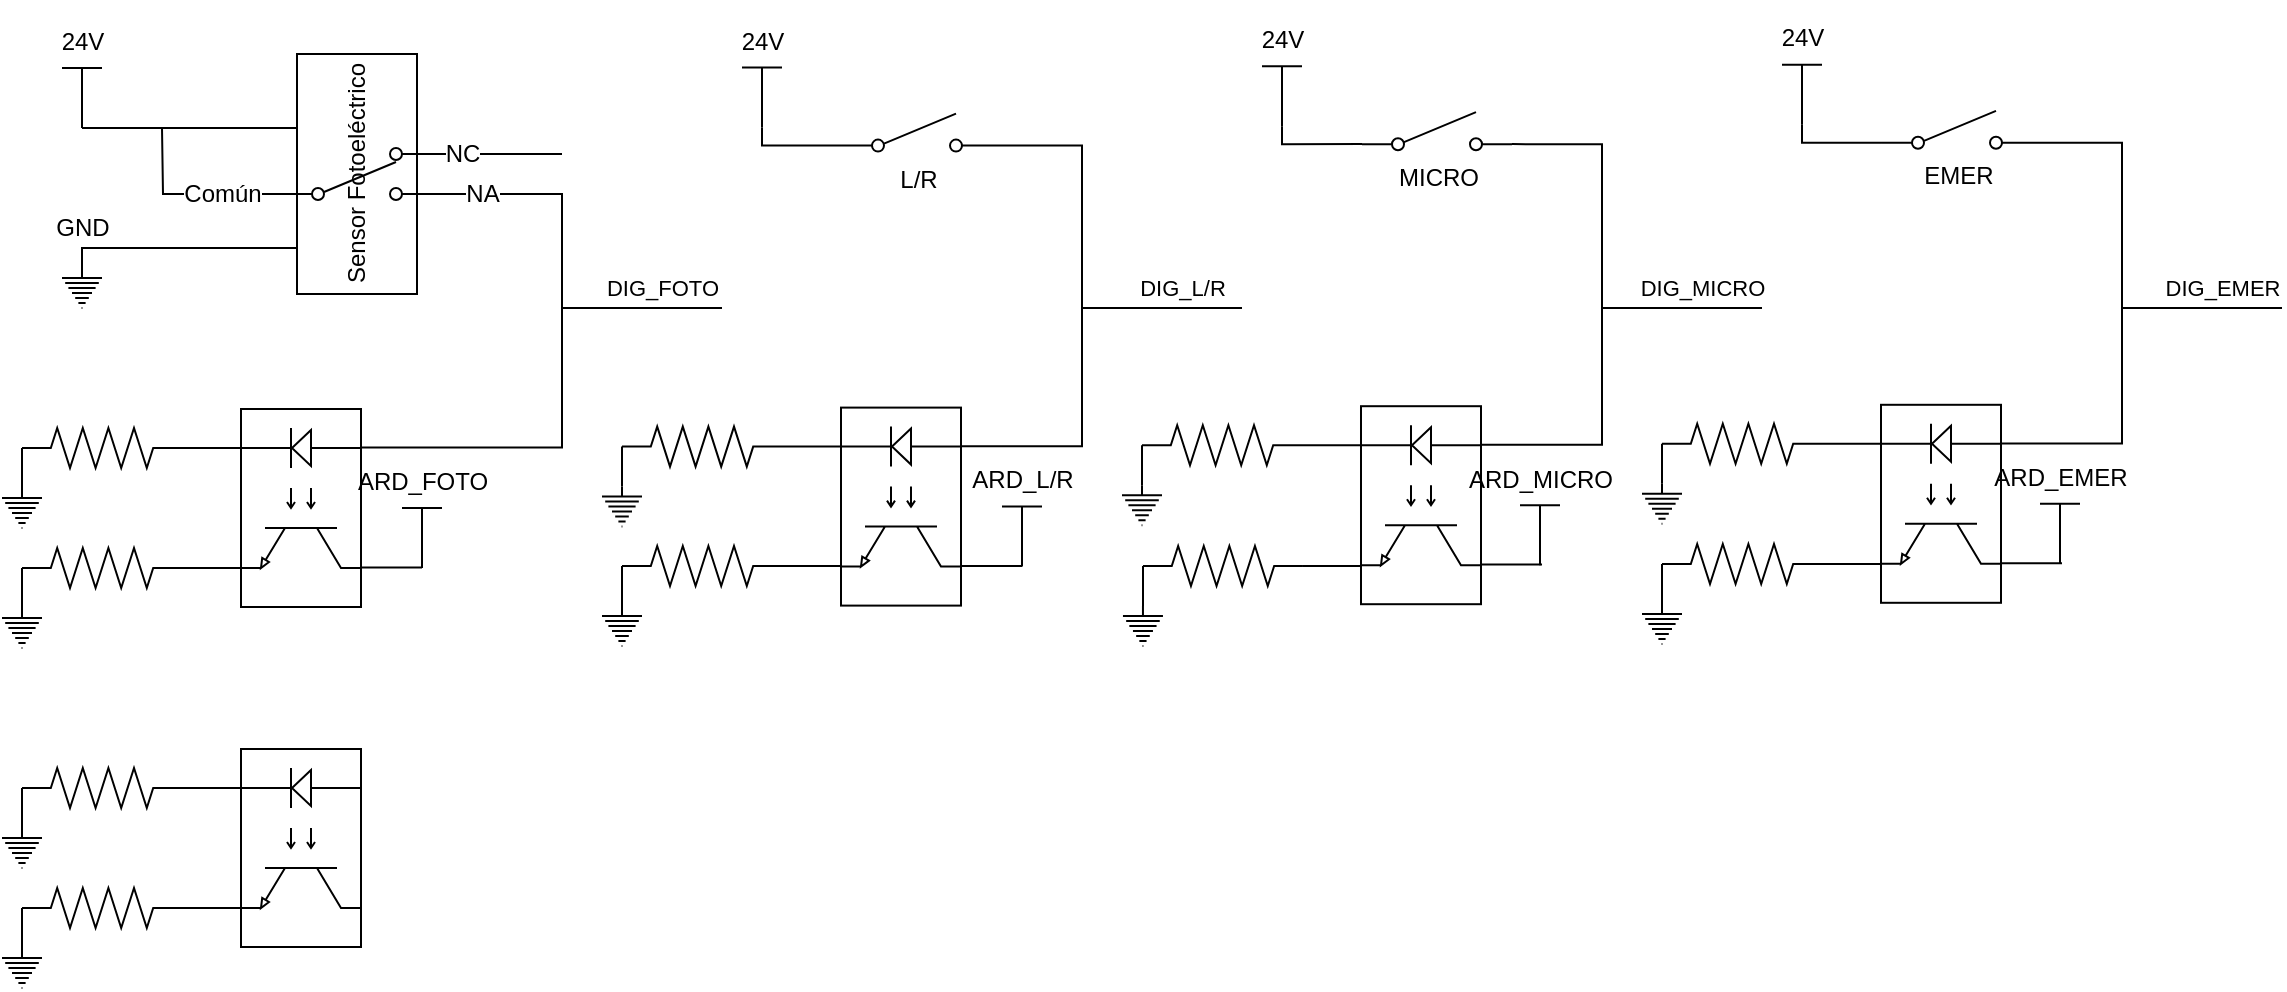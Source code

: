 <mxfile version="15.8.7" type="device"><diagram id="AIFF_1F_mQ_BSEconBB9" name="Página-1"><mxGraphModel dx="865" dy="541" grid="1" gridSize="10" guides="1" tooltips="1" connect="1" arrows="1" fold="1" page="1" pageScale="1" pageWidth="1169" pageHeight="827" math="0" shadow="0"><root><mxCell id="0"/><mxCell id="1" parent="0"/><mxCell id="k7NYewXM-pMXcfqX086f-28" value="Sensor Fotoeléctrico" style="rounded=0;whiteSpace=wrap;html=1;fontSize=12;rotation=-90;" parent="1" vertex="1"><mxGeometry x="157.5" y="103" width="120" height="60" as="geometry"/></mxCell><mxCell id="k7NYewXM-pMXcfqX086f-48" style="edgeStyle=orthogonalEdgeStyle;rounded=0;orthogonalLoop=1;jettySize=auto;html=1;exitX=0.8;exitY=0;exitDx=0;exitDy=0;exitPerimeter=0;fontSize=12;endArrow=none;endFill=0;" parent="1" source="k7NYewXM-pMXcfqX086f-8" edge="1"><mxGeometry relative="1" as="geometry"><mxPoint x="250" y="329.833" as="targetPoint"/></mxGeometry></mxCell><mxCell id="k7NYewXM-pMXcfqX086f-8" value="" style="verticalLabelPosition=bottom;shadow=0;dashed=0;align=center;html=1;verticalAlign=top;shape=mxgraph.electrical.opto_electronics.opto-coupler;rotation=90;" parent="1" vertex="1"><mxGeometry x="140" y="270" width="99" height="60" as="geometry"/></mxCell><mxCell id="k7NYewXM-pMXcfqX086f-43" style="edgeStyle=orthogonalEdgeStyle;rounded=0;orthogonalLoop=1;jettySize=auto;html=1;entryX=0;entryY=0.5;entryDx=0;entryDy=0;entryPerimeter=0;fontSize=12;endArrow=none;endFill=0;" parent="1" source="k7NYewXM-pMXcfqX086f-14" target="k7NYewXM-pMXcfqX086f-37" edge="1"><mxGeometry relative="1" as="geometry"/></mxCell><mxCell id="k7NYewXM-pMXcfqX086f-14" value="" style="pointerEvents=1;verticalLabelPosition=bottom;shadow=0;dashed=0;align=center;html=1;verticalAlign=top;shape=mxgraph.electrical.signal_sources.protective_earth;" parent="1" vertex="1"><mxGeometry x="40" y="290" width="20" height="20" as="geometry"/></mxCell><mxCell id="k7NYewXM-pMXcfqX086f-25" value="NA" style="edgeStyle=orthogonalEdgeStyle;rounded=0;orthogonalLoop=1;jettySize=auto;html=1;exitX=1;exitY=0.885;exitDx=0;exitDy=0;exitPerimeter=0;fontSize=12;endArrow=none;endFill=0;entryX=0.195;entryY=0;entryDx=0;entryDy=0;entryPerimeter=0;" parent="1" source="k7NYewXM-pMXcfqX086f-24" target="k7NYewXM-pMXcfqX086f-8" edge="1"><mxGeometry x="-0.826" relative="1" as="geometry"><mxPoint x="320" y="250" as="targetPoint"/><Array as="points"><mxPoint x="320" y="143"/><mxPoint x="320" y="270"/></Array><mxPoint as="offset"/></mxGeometry></mxCell><mxCell id="k7NYewXM-pMXcfqX086f-26" value="NC" style="edgeStyle=orthogonalEdgeStyle;rounded=0;orthogonalLoop=1;jettySize=auto;html=1;exitX=1;exitY=0.115;exitDx=0;exitDy=0;exitPerimeter=0;fontSize=12;endArrow=none;endFill=0;" parent="1" source="k7NYewXM-pMXcfqX086f-24" edge="1"><mxGeometry x="-0.538" relative="1" as="geometry"><mxPoint x="320" y="123" as="targetPoint"/><mxPoint as="offset"/></mxGeometry></mxCell><mxCell id="k7NYewXM-pMXcfqX086f-27" value="Común" style="edgeStyle=orthogonalEdgeStyle;rounded=0;orthogonalLoop=1;jettySize=auto;html=1;exitX=0;exitY=0.885;exitDx=0;exitDy=0;exitPerimeter=0;fontSize=12;endArrow=none;endFill=0;" parent="1" source="k7NYewXM-pMXcfqX086f-24" edge="1"><mxGeometry x="-0.355" relative="1" as="geometry"><mxPoint x="120" y="110" as="targetPoint"/><mxPoint as="offset"/></mxGeometry></mxCell><mxCell id="k7NYewXM-pMXcfqX086f-24" value="" style="pointerEvents=1;verticalLabelPosition=bottom;shadow=0;dashed=0;align=center;html=1;verticalAlign=top;shape=mxgraph.electrical.electro-mechanical.2-way_switch;fontSize=12;" parent="1" vertex="1"><mxGeometry x="180" y="120" width="75" height="26" as="geometry"/></mxCell><mxCell id="k7NYewXM-pMXcfqX086f-33" style="edgeStyle=orthogonalEdgeStyle;rounded=0;orthogonalLoop=1;jettySize=auto;html=1;exitX=0.5;exitY=0;exitDx=0;exitDy=0;exitPerimeter=0;entryX=0.75;entryY=0;entryDx=0;entryDy=0;fontSize=12;endArrow=none;endFill=0;" parent="1" source="k7NYewXM-pMXcfqX086f-32" target="k7NYewXM-pMXcfqX086f-28" edge="1"><mxGeometry relative="1" as="geometry"><Array as="points"><mxPoint x="80" y="110"/><mxPoint x="188" y="110"/></Array></mxGeometry></mxCell><mxCell id="k7NYewXM-pMXcfqX086f-32" value="&lt;font style=&quot;font-size: 12px&quot;&gt;24V&lt;/font&gt;" style="verticalLabelPosition=top;verticalAlign=bottom;shape=mxgraph.electrical.signal_sources.vdd;shadow=0;dashed=0;align=center;strokeWidth=1;fontSize=24;html=1;flipV=1;" parent="1" vertex="1"><mxGeometry x="70" y="80" width="20" height="30" as="geometry"/></mxCell><mxCell id="k7NYewXM-pMXcfqX086f-36" value="GND" style="edgeStyle=orthogonalEdgeStyle;rounded=0;orthogonalLoop=1;jettySize=auto;html=1;exitX=0.5;exitY=0;exitDx=0;exitDy=0;exitPerimeter=0;entryX=0.25;entryY=0;entryDx=0;entryDy=0;fontSize=12;endArrow=none;endFill=0;" parent="1" source="k7NYewXM-pMXcfqX086f-35" target="k7NYewXM-pMXcfqX086f-28" edge="1"><mxGeometry x="-0.84" y="10" relative="1" as="geometry"><Array as="points"><mxPoint x="80" y="170"/></Array><mxPoint as="offset"/></mxGeometry></mxCell><mxCell id="k7NYewXM-pMXcfqX086f-35" value="" style="pointerEvents=1;verticalLabelPosition=bottom;shadow=0;dashed=0;align=center;html=1;verticalAlign=top;shape=mxgraph.electrical.signal_sources.protective_earth;" parent="1" vertex="1"><mxGeometry x="70" y="180" width="20" height="20" as="geometry"/></mxCell><mxCell id="k7NYewXM-pMXcfqX086f-42" style="edgeStyle=orthogonalEdgeStyle;rounded=0;orthogonalLoop=1;jettySize=auto;html=1;exitX=1;exitY=0.5;exitDx=0;exitDy=0;exitPerimeter=0;entryX=0.195;entryY=1;entryDx=0;entryDy=0;entryPerimeter=0;fontSize=12;endArrow=none;endFill=0;" parent="1" source="k7NYewXM-pMXcfqX086f-37" target="k7NYewXM-pMXcfqX086f-8" edge="1"><mxGeometry relative="1" as="geometry"/></mxCell><mxCell id="k7NYewXM-pMXcfqX086f-37" value="" style="pointerEvents=1;verticalLabelPosition=bottom;shadow=0;dashed=0;align=center;html=1;verticalAlign=top;shape=mxgraph.electrical.resistors.resistor_2;fontSize=12;" parent="1" vertex="1"><mxGeometry x="50" y="260" width="80" height="20" as="geometry"/></mxCell><mxCell id="k7NYewXM-pMXcfqX086f-54" style="edgeStyle=orthogonalEdgeStyle;rounded=0;orthogonalLoop=1;jettySize=auto;html=1;exitX=0;exitY=0.84;exitDx=0;exitDy=0;exitPerimeter=0;entryX=0.5;entryY=0;entryDx=0;entryDy=0;entryPerimeter=0;fontSize=12;endArrow=none;endFill=0;" parent="1" source="k7NYewXM-pMXcfqX086f-46" target="k7NYewXM-pMXcfqX086f-51" edge="1"><mxGeometry relative="1" as="geometry"><Array as="points"><mxPoint x="420" y="118.8"/></Array></mxGeometry></mxCell><mxCell id="k7NYewXM-pMXcfqX086f-65" style="edgeStyle=orthogonalEdgeStyle;rounded=0;orthogonalLoop=1;jettySize=auto;html=1;exitX=1;exitY=0.84;exitDx=0;exitDy=0;exitPerimeter=0;entryX=0.195;entryY=0;entryDx=0;entryDy=0;entryPerimeter=0;fontSize=12;endArrow=none;endFill=0;" parent="1" source="k7NYewXM-pMXcfqX086f-46" target="k7NYewXM-pMXcfqX086f-59" edge="1"><mxGeometry relative="1" as="geometry"><Array as="points"><mxPoint x="580" y="118.8"/><mxPoint x="580" y="268.8"/></Array></mxGeometry></mxCell><mxCell id="k7NYewXM-pMXcfqX086f-46" value="L/R" style="pointerEvents=1;verticalLabelPosition=bottom;shadow=0;dashed=0;align=center;html=1;verticalAlign=top;shape=mxgraph.electrical.electro-mechanical.simple_switch;fontSize=12;direction=east;" parent="1" vertex="1"><mxGeometry x="460" y="102.8" width="75" height="19" as="geometry"/></mxCell><mxCell id="k7NYewXM-pMXcfqX086f-49" value="&lt;font style=&quot;font-size: 12px&quot;&gt;ARD_FOTO&lt;/font&gt;" style="verticalLabelPosition=top;verticalAlign=bottom;shape=mxgraph.electrical.signal_sources.vdd;shadow=0;dashed=0;align=center;strokeWidth=1;fontSize=24;html=1;flipV=1;" parent="1" vertex="1"><mxGeometry x="240" y="300" width="20" height="30" as="geometry"/></mxCell><mxCell id="k7NYewXM-pMXcfqX086f-51" value="&lt;font style=&quot;font-size: 12px&quot;&gt;24V&lt;/font&gt;" style="verticalLabelPosition=top;verticalAlign=bottom;shape=mxgraph.electrical.signal_sources.vdd;shadow=0;dashed=0;align=center;strokeWidth=1;fontSize=24;html=1;flipV=1;" parent="1" vertex="1"><mxGeometry x="410" y="79.8" width="20" height="30" as="geometry"/></mxCell><mxCell id="k7NYewXM-pMXcfqX086f-58" style="edgeStyle=orthogonalEdgeStyle;rounded=0;orthogonalLoop=1;jettySize=auto;html=1;exitX=0.8;exitY=0;exitDx=0;exitDy=0;exitPerimeter=0;fontSize=12;endArrow=none;endFill=0;" parent="1" source="k7NYewXM-pMXcfqX086f-59" edge="1"><mxGeometry relative="1" as="geometry"><mxPoint x="550" y="329.133" as="targetPoint"/></mxGeometry></mxCell><mxCell id="k7NYewXM-pMXcfqX086f-59" value="" style="verticalLabelPosition=bottom;shadow=0;dashed=0;align=center;html=1;verticalAlign=top;shape=mxgraph.electrical.opto_electronics.opto-coupler;rotation=90;" parent="1" vertex="1"><mxGeometry x="440" y="269.3" width="99" height="60" as="geometry"/></mxCell><mxCell id="k7NYewXM-pMXcfqX086f-60" style="edgeStyle=orthogonalEdgeStyle;rounded=0;orthogonalLoop=1;jettySize=auto;html=1;entryX=0;entryY=0.5;entryDx=0;entryDy=0;entryPerimeter=0;fontSize=12;endArrow=none;endFill=0;" parent="1" source="k7NYewXM-pMXcfqX086f-61" target="k7NYewXM-pMXcfqX086f-63" edge="1"><mxGeometry relative="1" as="geometry"/></mxCell><mxCell id="k7NYewXM-pMXcfqX086f-61" value="" style="pointerEvents=1;verticalLabelPosition=bottom;shadow=0;dashed=0;align=center;html=1;verticalAlign=top;shape=mxgraph.electrical.signal_sources.protective_earth;" parent="1" vertex="1"><mxGeometry x="340" y="289.3" width="20" height="20" as="geometry"/></mxCell><mxCell id="k7NYewXM-pMXcfqX086f-62" style="edgeStyle=orthogonalEdgeStyle;rounded=0;orthogonalLoop=1;jettySize=auto;html=1;exitX=1;exitY=0.5;exitDx=0;exitDy=0;exitPerimeter=0;entryX=0.195;entryY=1;entryDx=0;entryDy=0;entryPerimeter=0;fontSize=12;endArrow=none;endFill=0;" parent="1" source="k7NYewXM-pMXcfqX086f-63" target="k7NYewXM-pMXcfqX086f-59" edge="1"><mxGeometry relative="1" as="geometry"/></mxCell><mxCell id="k7NYewXM-pMXcfqX086f-63" value="" style="pointerEvents=1;verticalLabelPosition=bottom;shadow=0;dashed=0;align=center;html=1;verticalAlign=top;shape=mxgraph.electrical.resistors.resistor_2;fontSize=12;" parent="1" vertex="1"><mxGeometry x="350" y="259.3" width="80" height="20" as="geometry"/></mxCell><mxCell id="k7NYewXM-pMXcfqX086f-64" value="&lt;font style=&quot;font-size: 12px&quot;&gt;ARD_L/R&lt;/font&gt;" style="verticalLabelPosition=top;verticalAlign=bottom;shape=mxgraph.electrical.signal_sources.vdd;shadow=0;dashed=0;align=center;strokeWidth=1;fontSize=24;html=1;flipV=1;" parent="1" vertex="1"><mxGeometry x="540" y="299.3" width="20" height="30" as="geometry"/></mxCell><mxCell id="k7NYewXM-pMXcfqX086f-77" style="edgeStyle=orthogonalEdgeStyle;rounded=0;orthogonalLoop=1;jettySize=auto;html=1;exitX=0;exitY=0.84;exitDx=0;exitDy=0;exitPerimeter=0;entryX=0.5;entryY=0;entryDx=0;entryDy=0;entryPerimeter=0;fontSize=12;endArrow=none;endFill=0;" parent="1" source="k7NYewXM-pMXcfqX086f-79" target="k7NYewXM-pMXcfqX086f-80" edge="1"><mxGeometry relative="1" as="geometry"><Array as="points"><mxPoint x="680" y="118.1"/></Array></mxGeometry></mxCell><mxCell id="k7NYewXM-pMXcfqX086f-78" style="edgeStyle=orthogonalEdgeStyle;rounded=0;orthogonalLoop=1;jettySize=auto;html=1;exitX=1;exitY=0.84;exitDx=0;exitDy=0;exitPerimeter=0;entryX=0.195;entryY=0;entryDx=0;entryDy=0;entryPerimeter=0;fontSize=12;endArrow=none;endFill=0;" parent="1" source="k7NYewXM-pMXcfqX086f-79" target="k7NYewXM-pMXcfqX086f-83" edge="1"><mxGeometry relative="1" as="geometry"><Array as="points"><mxPoint x="840" y="118.1"/><mxPoint x="840" y="268.1"/></Array></mxGeometry></mxCell><mxCell id="k7NYewXM-pMXcfqX086f-79" value="MICRO" style="pointerEvents=1;verticalLabelPosition=bottom;shadow=0;dashed=0;align=center;html=1;verticalAlign=top;shape=mxgraph.electrical.electro-mechanical.simple_switch;fontSize=12;direction=east;" parent="1" vertex="1"><mxGeometry x="720" y="102.1" width="75" height="19" as="geometry"/></mxCell><mxCell id="k7NYewXM-pMXcfqX086f-80" value="&lt;font style=&quot;font-size: 12px&quot;&gt;24V&lt;/font&gt;" style="verticalLabelPosition=top;verticalAlign=bottom;shape=mxgraph.electrical.signal_sources.vdd;shadow=0;dashed=0;align=center;strokeWidth=1;fontSize=24;html=1;flipV=1;" parent="1" vertex="1"><mxGeometry x="670" y="79.1" width="20" height="30" as="geometry"/></mxCell><mxCell id="k7NYewXM-pMXcfqX086f-82" style="edgeStyle=orthogonalEdgeStyle;rounded=0;orthogonalLoop=1;jettySize=auto;html=1;exitX=0.8;exitY=0;exitDx=0;exitDy=0;exitPerimeter=0;fontSize=12;endArrow=none;endFill=0;" parent="1" source="k7NYewXM-pMXcfqX086f-83" edge="1"><mxGeometry relative="1" as="geometry"><mxPoint x="810" y="328.433" as="targetPoint"/></mxGeometry></mxCell><mxCell id="k7NYewXM-pMXcfqX086f-83" value="" style="verticalLabelPosition=bottom;shadow=0;dashed=0;align=center;html=1;verticalAlign=top;shape=mxgraph.electrical.opto_electronics.opto-coupler;rotation=90;" parent="1" vertex="1"><mxGeometry x="700" y="268.6" width="99" height="60" as="geometry"/></mxCell><mxCell id="k7NYewXM-pMXcfqX086f-84" style="edgeStyle=orthogonalEdgeStyle;rounded=0;orthogonalLoop=1;jettySize=auto;html=1;entryX=0;entryY=0.5;entryDx=0;entryDy=0;entryPerimeter=0;fontSize=12;endArrow=none;endFill=0;" parent="1" source="k7NYewXM-pMXcfqX086f-85" target="k7NYewXM-pMXcfqX086f-87" edge="1"><mxGeometry relative="1" as="geometry"/></mxCell><mxCell id="k7NYewXM-pMXcfqX086f-85" value="" style="pointerEvents=1;verticalLabelPosition=bottom;shadow=0;dashed=0;align=center;html=1;verticalAlign=top;shape=mxgraph.electrical.signal_sources.protective_earth;" parent="1" vertex="1"><mxGeometry x="600" y="288.6" width="20" height="20" as="geometry"/></mxCell><mxCell id="k7NYewXM-pMXcfqX086f-86" style="edgeStyle=orthogonalEdgeStyle;rounded=0;orthogonalLoop=1;jettySize=auto;html=1;exitX=1;exitY=0.5;exitDx=0;exitDy=0;exitPerimeter=0;entryX=0.195;entryY=1;entryDx=0;entryDy=0;entryPerimeter=0;fontSize=12;endArrow=none;endFill=0;" parent="1" source="k7NYewXM-pMXcfqX086f-87" target="k7NYewXM-pMXcfqX086f-83" edge="1"><mxGeometry relative="1" as="geometry"/></mxCell><mxCell id="k7NYewXM-pMXcfqX086f-87" value="" style="pointerEvents=1;verticalLabelPosition=bottom;shadow=0;dashed=0;align=center;html=1;verticalAlign=top;shape=mxgraph.electrical.resistors.resistor_2;fontSize=12;" parent="1" vertex="1"><mxGeometry x="610" y="258.6" width="80" height="20" as="geometry"/></mxCell><mxCell id="k7NYewXM-pMXcfqX086f-88" value="&lt;font style=&quot;font-size: 12px&quot;&gt;ARD_MICRO&lt;/font&gt;" style="verticalLabelPosition=top;verticalAlign=bottom;shape=mxgraph.electrical.signal_sources.vdd;shadow=0;dashed=0;align=center;strokeWidth=1;fontSize=24;html=1;flipV=1;" parent="1" vertex="1"><mxGeometry x="799" y="298.6" width="20" height="30" as="geometry"/></mxCell><mxCell id="k7NYewXM-pMXcfqX086f-90" style="edgeStyle=orthogonalEdgeStyle;rounded=0;orthogonalLoop=1;jettySize=auto;html=1;exitX=0;exitY=0.84;exitDx=0;exitDy=0;exitPerimeter=0;entryX=0.5;entryY=0;entryDx=0;entryDy=0;entryPerimeter=0;fontSize=12;endArrow=none;endFill=0;" parent="1" source="k7NYewXM-pMXcfqX086f-92" target="k7NYewXM-pMXcfqX086f-93" edge="1"><mxGeometry relative="1" as="geometry"><Array as="points"><mxPoint x="940" y="117.4"/></Array></mxGeometry></mxCell><mxCell id="k7NYewXM-pMXcfqX086f-91" style="edgeStyle=orthogonalEdgeStyle;rounded=0;orthogonalLoop=1;jettySize=auto;html=1;exitX=1;exitY=0.84;exitDx=0;exitDy=0;exitPerimeter=0;entryX=0.195;entryY=0;entryDx=0;entryDy=0;entryPerimeter=0;fontSize=12;endArrow=none;endFill=0;" parent="1" source="k7NYewXM-pMXcfqX086f-92" target="k7NYewXM-pMXcfqX086f-96" edge="1"><mxGeometry relative="1" as="geometry"><Array as="points"><mxPoint x="1100" y="117.4"/><mxPoint x="1100" y="267.4"/></Array></mxGeometry></mxCell><mxCell id="k7NYewXM-pMXcfqX086f-92" value="EMER" style="pointerEvents=1;verticalLabelPosition=bottom;shadow=0;dashed=0;align=center;html=1;verticalAlign=top;shape=mxgraph.electrical.electro-mechanical.simple_switch;fontSize=12;direction=east;" parent="1" vertex="1"><mxGeometry x="980" y="101.4" width="75" height="19" as="geometry"/></mxCell><mxCell id="k7NYewXM-pMXcfqX086f-93" value="&lt;font style=&quot;font-size: 12px&quot;&gt;24V&lt;/font&gt;" style="verticalLabelPosition=top;verticalAlign=bottom;shape=mxgraph.electrical.signal_sources.vdd;shadow=0;dashed=0;align=center;strokeWidth=1;fontSize=24;html=1;flipV=1;" parent="1" vertex="1"><mxGeometry x="930" y="78.4" width="20" height="30" as="geometry"/></mxCell><mxCell id="k7NYewXM-pMXcfqX086f-95" style="edgeStyle=orthogonalEdgeStyle;rounded=0;orthogonalLoop=1;jettySize=auto;html=1;exitX=0.8;exitY=0;exitDx=0;exitDy=0;exitPerimeter=0;fontSize=12;endArrow=none;endFill=0;" parent="1" source="k7NYewXM-pMXcfqX086f-96" edge="1"><mxGeometry relative="1" as="geometry"><mxPoint x="1070" y="327.733" as="targetPoint"/></mxGeometry></mxCell><mxCell id="k7NYewXM-pMXcfqX086f-96" value="" style="verticalLabelPosition=bottom;shadow=0;dashed=0;align=center;html=1;verticalAlign=top;shape=mxgraph.electrical.opto_electronics.opto-coupler;rotation=90;" parent="1" vertex="1"><mxGeometry x="960" y="267.9" width="99" height="60" as="geometry"/></mxCell><mxCell id="k7NYewXM-pMXcfqX086f-97" style="edgeStyle=orthogonalEdgeStyle;rounded=0;orthogonalLoop=1;jettySize=auto;html=1;entryX=0;entryY=0.5;entryDx=0;entryDy=0;entryPerimeter=0;fontSize=12;endArrow=none;endFill=0;" parent="1" source="k7NYewXM-pMXcfqX086f-98" target="k7NYewXM-pMXcfqX086f-100" edge="1"><mxGeometry relative="1" as="geometry"/></mxCell><mxCell id="k7NYewXM-pMXcfqX086f-98" value="" style="pointerEvents=1;verticalLabelPosition=bottom;shadow=0;dashed=0;align=center;html=1;verticalAlign=top;shape=mxgraph.electrical.signal_sources.protective_earth;" parent="1" vertex="1"><mxGeometry x="860" y="287.9" width="20" height="20" as="geometry"/></mxCell><mxCell id="k7NYewXM-pMXcfqX086f-99" style="edgeStyle=orthogonalEdgeStyle;rounded=0;orthogonalLoop=1;jettySize=auto;html=1;exitX=1;exitY=0.5;exitDx=0;exitDy=0;exitPerimeter=0;entryX=0.195;entryY=1;entryDx=0;entryDy=0;entryPerimeter=0;fontSize=12;endArrow=none;endFill=0;" parent="1" source="k7NYewXM-pMXcfqX086f-100" target="k7NYewXM-pMXcfqX086f-96" edge="1"><mxGeometry relative="1" as="geometry"/></mxCell><mxCell id="k7NYewXM-pMXcfqX086f-100" value="" style="pointerEvents=1;verticalLabelPosition=bottom;shadow=0;dashed=0;align=center;html=1;verticalAlign=top;shape=mxgraph.electrical.resistors.resistor_2;fontSize=12;" parent="1" vertex="1"><mxGeometry x="870" y="257.9" width="80" height="20" as="geometry"/></mxCell><mxCell id="k7NYewXM-pMXcfqX086f-101" value="&lt;font style=&quot;font-size: 12px&quot;&gt;ARD_EMER&lt;/font&gt;" style="verticalLabelPosition=top;verticalAlign=bottom;shape=mxgraph.electrical.signal_sources.vdd;shadow=0;dashed=0;align=center;strokeWidth=1;fontSize=24;html=1;flipV=1;" parent="1" vertex="1"><mxGeometry x="1059" y="297.9" width="20" height="30" as="geometry"/></mxCell><mxCell id="BQZxfVtGTbTqEb-h648z-1" value="DIG_FOTO" style="endArrow=none;html=1;rounded=0;" edge="1" parent="1"><mxGeometry x="0.25" y="10" width="50" height="50" relative="1" as="geometry"><mxPoint x="320" y="200" as="sourcePoint"/><mxPoint x="400" y="200" as="targetPoint"/><mxPoint as="offset"/></mxGeometry></mxCell><mxCell id="BQZxfVtGTbTqEb-h648z-2" value="DIG_L/R" style="endArrow=none;html=1;rounded=0;" edge="1" parent="1"><mxGeometry x="0.25" y="10" width="50" height="50" relative="1" as="geometry"><mxPoint x="580" y="200" as="sourcePoint"/><mxPoint x="660" y="200" as="targetPoint"/><mxPoint as="offset"/></mxGeometry></mxCell><mxCell id="BQZxfVtGTbTqEb-h648z-3" value="DIG_MICRO" style="endArrow=none;html=1;rounded=0;" edge="1" parent="1"><mxGeometry x="0.25" y="10" width="50" height="50" relative="1" as="geometry"><mxPoint x="840" y="200" as="sourcePoint"/><mxPoint x="920" y="200" as="targetPoint"/><mxPoint as="offset"/></mxGeometry></mxCell><mxCell id="BQZxfVtGTbTqEb-h648z-4" value="DIG_EMER" style="endArrow=none;html=1;rounded=0;" edge="1" parent="1"><mxGeometry x="0.25" y="10" width="50" height="50" relative="1" as="geometry"><mxPoint x="1100" y="200" as="sourcePoint"/><mxPoint x="1180" y="200" as="targetPoint"/><mxPoint as="offset"/></mxGeometry></mxCell><mxCell id="BQZxfVtGTbTqEb-h648z-8" style="edgeStyle=orthogonalEdgeStyle;rounded=0;orthogonalLoop=1;jettySize=auto;html=1;entryX=0;entryY=0.5;entryDx=0;entryDy=0;entryPerimeter=0;fontSize=12;endArrow=none;endFill=0;" edge="1" parent="1" source="BQZxfVtGTbTqEb-h648z-9" target="BQZxfVtGTbTqEb-h648z-11"><mxGeometry relative="1" as="geometry"/></mxCell><mxCell id="BQZxfVtGTbTqEb-h648z-9" value="" style="pointerEvents=1;verticalLabelPosition=bottom;shadow=0;dashed=0;align=center;html=1;verticalAlign=top;shape=mxgraph.electrical.signal_sources.protective_earth;" vertex="1" parent="1"><mxGeometry x="40" y="350" width="20" height="20" as="geometry"/></mxCell><mxCell id="BQZxfVtGTbTqEb-h648z-10" style="edgeStyle=orthogonalEdgeStyle;rounded=0;orthogonalLoop=1;jettySize=auto;html=1;exitX=1;exitY=0.5;exitDx=0;exitDy=0;exitPerimeter=0;entryX=0.195;entryY=1;entryDx=0;entryDy=0;entryPerimeter=0;fontSize=12;endArrow=none;endFill=0;" edge="1" parent="1" source="BQZxfVtGTbTqEb-h648z-11"><mxGeometry relative="1" as="geometry"><mxPoint x="159.5" y="329.805" as="targetPoint"/></mxGeometry></mxCell><mxCell id="BQZxfVtGTbTqEb-h648z-11" value="" style="pointerEvents=1;verticalLabelPosition=bottom;shadow=0;dashed=0;align=center;html=1;verticalAlign=top;shape=mxgraph.electrical.resistors.resistor_2;fontSize=12;" vertex="1" parent="1"><mxGeometry x="50" y="320" width="80" height="20" as="geometry"/></mxCell><mxCell id="BQZxfVtGTbTqEb-h648z-12" style="edgeStyle=orthogonalEdgeStyle;rounded=0;orthogonalLoop=1;jettySize=auto;html=1;entryX=0;entryY=0.5;entryDx=0;entryDy=0;entryPerimeter=0;fontSize=12;endArrow=none;endFill=0;" edge="1" parent="1" source="BQZxfVtGTbTqEb-h648z-13" target="BQZxfVtGTbTqEb-h648z-15"><mxGeometry relative="1" as="geometry"/></mxCell><mxCell id="BQZxfVtGTbTqEb-h648z-13" value="" style="pointerEvents=1;verticalLabelPosition=bottom;shadow=0;dashed=0;align=center;html=1;verticalAlign=top;shape=mxgraph.electrical.signal_sources.protective_earth;" vertex="1" parent="1"><mxGeometry x="340" y="349" width="20" height="20" as="geometry"/></mxCell><mxCell id="BQZxfVtGTbTqEb-h648z-14" style="edgeStyle=orthogonalEdgeStyle;rounded=0;orthogonalLoop=1;jettySize=auto;html=1;exitX=1;exitY=0.5;exitDx=0;exitDy=0;exitPerimeter=0;entryX=0.195;entryY=1;entryDx=0;entryDy=0;entryPerimeter=0;fontSize=12;endArrow=none;endFill=0;" edge="1" parent="1" source="BQZxfVtGTbTqEb-h648z-15"><mxGeometry relative="1" as="geometry"><mxPoint x="459.5" y="328.805" as="targetPoint"/></mxGeometry></mxCell><mxCell id="BQZxfVtGTbTqEb-h648z-15" value="" style="pointerEvents=1;verticalLabelPosition=bottom;shadow=0;dashed=0;align=center;html=1;verticalAlign=top;shape=mxgraph.electrical.resistors.resistor_2;fontSize=12;" vertex="1" parent="1"><mxGeometry x="350" y="319" width="80" height="20" as="geometry"/></mxCell><mxCell id="BQZxfVtGTbTqEb-h648z-16" style="edgeStyle=orthogonalEdgeStyle;rounded=0;orthogonalLoop=1;jettySize=auto;html=1;entryX=0;entryY=0.5;entryDx=0;entryDy=0;entryPerimeter=0;fontSize=12;endArrow=none;endFill=0;" edge="1" parent="1" source="BQZxfVtGTbTqEb-h648z-17" target="BQZxfVtGTbTqEb-h648z-19"><mxGeometry relative="1" as="geometry"/></mxCell><mxCell id="BQZxfVtGTbTqEb-h648z-17" value="" style="pointerEvents=1;verticalLabelPosition=bottom;shadow=0;dashed=0;align=center;html=1;verticalAlign=top;shape=mxgraph.electrical.signal_sources.protective_earth;" vertex="1" parent="1"><mxGeometry x="600.48" y="349" width="20" height="20" as="geometry"/></mxCell><mxCell id="BQZxfVtGTbTqEb-h648z-18" style="edgeStyle=orthogonalEdgeStyle;rounded=0;orthogonalLoop=1;jettySize=auto;html=1;exitX=1;exitY=0.5;exitDx=0;exitDy=0;exitPerimeter=0;entryX=0.195;entryY=1;entryDx=0;entryDy=0;entryPerimeter=0;fontSize=12;endArrow=none;endFill=0;" edge="1" parent="1" source="BQZxfVtGTbTqEb-h648z-19"><mxGeometry relative="1" as="geometry"><mxPoint x="719.98" y="328.805" as="targetPoint"/></mxGeometry></mxCell><mxCell id="BQZxfVtGTbTqEb-h648z-19" value="" style="pointerEvents=1;verticalLabelPosition=bottom;shadow=0;dashed=0;align=center;html=1;verticalAlign=top;shape=mxgraph.electrical.resistors.resistor_2;fontSize=12;" vertex="1" parent="1"><mxGeometry x="610.48" y="319" width="80" height="20" as="geometry"/></mxCell><mxCell id="BQZxfVtGTbTqEb-h648z-20" style="edgeStyle=orthogonalEdgeStyle;rounded=0;orthogonalLoop=1;jettySize=auto;html=1;entryX=0;entryY=0.5;entryDx=0;entryDy=0;entryPerimeter=0;fontSize=12;endArrow=none;endFill=0;" edge="1" parent="1" source="BQZxfVtGTbTqEb-h648z-21" target="BQZxfVtGTbTqEb-h648z-23"><mxGeometry relative="1" as="geometry"/></mxCell><mxCell id="BQZxfVtGTbTqEb-h648z-21" value="" style="pointerEvents=1;verticalLabelPosition=bottom;shadow=0;dashed=0;align=center;html=1;verticalAlign=top;shape=mxgraph.electrical.signal_sources.protective_earth;" vertex="1" parent="1"><mxGeometry x="860" y="348" width="20" height="20" as="geometry"/></mxCell><mxCell id="BQZxfVtGTbTqEb-h648z-22" style="edgeStyle=orthogonalEdgeStyle;rounded=0;orthogonalLoop=1;jettySize=auto;html=1;exitX=1;exitY=0.5;exitDx=0;exitDy=0;exitPerimeter=0;entryX=0.195;entryY=1;entryDx=0;entryDy=0;entryPerimeter=0;fontSize=12;endArrow=none;endFill=0;" edge="1" parent="1" source="BQZxfVtGTbTqEb-h648z-23"><mxGeometry relative="1" as="geometry"><mxPoint x="979.5" y="327.805" as="targetPoint"/></mxGeometry></mxCell><mxCell id="BQZxfVtGTbTqEb-h648z-23" value="" style="pointerEvents=1;verticalLabelPosition=bottom;shadow=0;dashed=0;align=center;html=1;verticalAlign=top;shape=mxgraph.electrical.resistors.resistor_2;fontSize=12;" vertex="1" parent="1"><mxGeometry x="870" y="318" width="80" height="20" as="geometry"/></mxCell><mxCell id="BQZxfVtGTbTqEb-h648z-25" value="" style="verticalLabelPosition=bottom;shadow=0;dashed=0;align=center;html=1;verticalAlign=top;shape=mxgraph.electrical.opto_electronics.opto-coupler;rotation=90;" vertex="1" parent="1"><mxGeometry x="140" y="440" width="99" height="60" as="geometry"/></mxCell><mxCell id="BQZxfVtGTbTqEb-h648z-26" style="edgeStyle=orthogonalEdgeStyle;rounded=0;orthogonalLoop=1;jettySize=auto;html=1;entryX=0;entryY=0.5;entryDx=0;entryDy=0;entryPerimeter=0;fontSize=12;endArrow=none;endFill=0;" edge="1" parent="1" source="BQZxfVtGTbTqEb-h648z-27" target="BQZxfVtGTbTqEb-h648z-29"><mxGeometry relative="1" as="geometry"/></mxCell><mxCell id="BQZxfVtGTbTqEb-h648z-27" value="" style="pointerEvents=1;verticalLabelPosition=bottom;shadow=0;dashed=0;align=center;html=1;verticalAlign=top;shape=mxgraph.electrical.signal_sources.protective_earth;" vertex="1" parent="1"><mxGeometry x="40" y="460" width="20" height="20" as="geometry"/></mxCell><mxCell id="BQZxfVtGTbTqEb-h648z-28" style="edgeStyle=orthogonalEdgeStyle;rounded=0;orthogonalLoop=1;jettySize=auto;html=1;exitX=1;exitY=0.5;exitDx=0;exitDy=0;exitPerimeter=0;entryX=0.195;entryY=1;entryDx=0;entryDy=0;entryPerimeter=0;fontSize=12;endArrow=none;endFill=0;" edge="1" parent="1" source="BQZxfVtGTbTqEb-h648z-29" target="BQZxfVtGTbTqEb-h648z-25"><mxGeometry relative="1" as="geometry"/></mxCell><mxCell id="BQZxfVtGTbTqEb-h648z-29" value="" style="pointerEvents=1;verticalLabelPosition=bottom;shadow=0;dashed=0;align=center;html=1;verticalAlign=top;shape=mxgraph.electrical.resistors.resistor_2;fontSize=12;" vertex="1" parent="1"><mxGeometry x="50" y="430" width="80" height="20" as="geometry"/></mxCell><mxCell id="BQZxfVtGTbTqEb-h648z-31" style="edgeStyle=orthogonalEdgeStyle;rounded=0;orthogonalLoop=1;jettySize=auto;html=1;entryX=0;entryY=0.5;entryDx=0;entryDy=0;entryPerimeter=0;fontSize=12;endArrow=none;endFill=0;" edge="1" parent="1" source="BQZxfVtGTbTqEb-h648z-32" target="BQZxfVtGTbTqEb-h648z-34"><mxGeometry relative="1" as="geometry"/></mxCell><mxCell id="BQZxfVtGTbTqEb-h648z-32" value="" style="pointerEvents=1;verticalLabelPosition=bottom;shadow=0;dashed=0;align=center;html=1;verticalAlign=top;shape=mxgraph.electrical.signal_sources.protective_earth;" vertex="1" parent="1"><mxGeometry x="40" y="520" width="20" height="20" as="geometry"/></mxCell><mxCell id="BQZxfVtGTbTqEb-h648z-33" style="edgeStyle=orthogonalEdgeStyle;rounded=0;orthogonalLoop=1;jettySize=auto;html=1;exitX=1;exitY=0.5;exitDx=0;exitDy=0;exitPerimeter=0;entryX=0.195;entryY=1;entryDx=0;entryDy=0;entryPerimeter=0;fontSize=12;endArrow=none;endFill=0;" edge="1" parent="1" source="BQZxfVtGTbTqEb-h648z-34"><mxGeometry relative="1" as="geometry"><mxPoint x="159.5" y="499.805" as="targetPoint"/></mxGeometry></mxCell><mxCell id="BQZxfVtGTbTqEb-h648z-34" value="" style="pointerEvents=1;verticalLabelPosition=bottom;shadow=0;dashed=0;align=center;html=1;verticalAlign=top;shape=mxgraph.electrical.resistors.resistor_2;fontSize=12;" vertex="1" parent="1"><mxGeometry x="50" y="490" width="80" height="20" as="geometry"/></mxCell></root></mxGraphModel></diagram></mxfile>